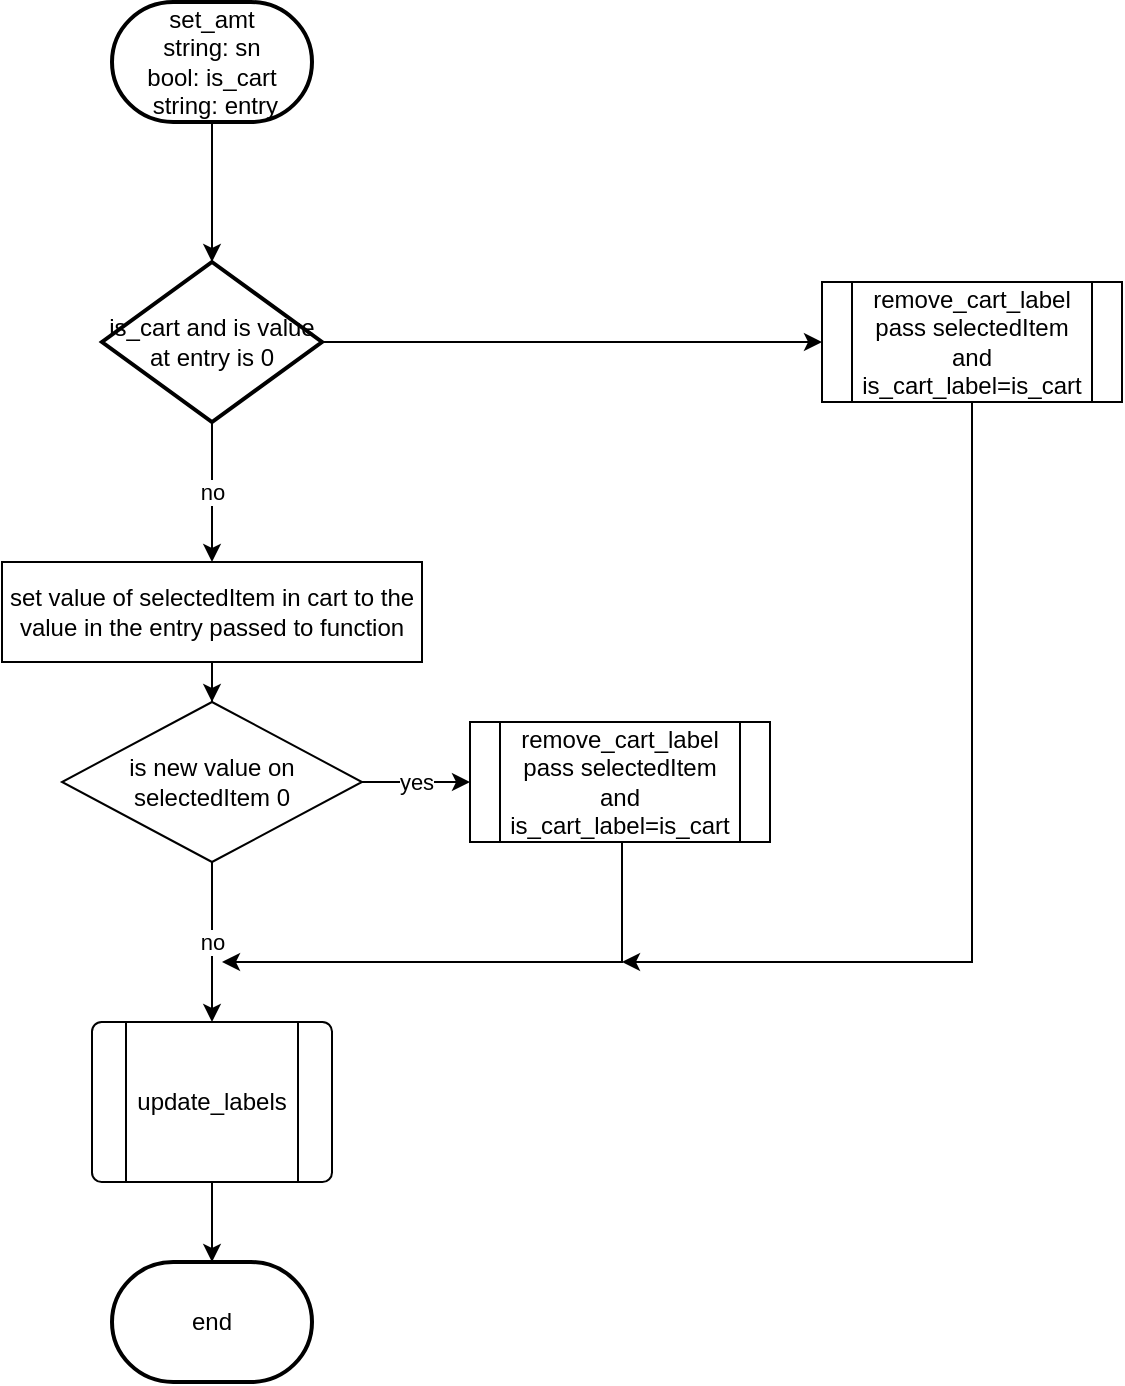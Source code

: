 <mxfile version="24.7.6">
  <diagram id="C5RBs43oDa-KdzZeNtuy" name="Page-1">
    <mxGraphModel dx="1050" dy="577" grid="1" gridSize="10" guides="1" tooltips="1" connect="1" arrows="1" fold="1" page="1" pageScale="1" pageWidth="827" pageHeight="1169" math="0" shadow="0">
      <root>
        <mxCell id="WIyWlLk6GJQsqaUBKTNV-0" />
        <mxCell id="WIyWlLk6GJQsqaUBKTNV-1" parent="WIyWlLk6GJQsqaUBKTNV-0" />
        <mxCell id="K2FkjbjsF-SiQRzUByf0-9" value="" style="edgeStyle=orthogonalEdgeStyle;rounded=0;orthogonalLoop=1;jettySize=auto;html=1;" parent="WIyWlLk6GJQsqaUBKTNV-1" source="K2FkjbjsF-SiQRzUByf0-1" target="K2FkjbjsF-SiQRzUByf0-8" edge="1">
          <mxGeometry relative="1" as="geometry" />
        </mxCell>
        <mxCell id="K2FkjbjsF-SiQRzUByf0-1" value="set value of selectedItem in cart to the value in the entry passed to function" style="rounded=0;whiteSpace=wrap;html=1;" parent="WIyWlLk6GJQsqaUBKTNV-1" vertex="1">
          <mxGeometry x="30" y="290" width="210" height="50" as="geometry" />
        </mxCell>
        <mxCell id="03acqevZFBICOVOGmCOp-1" value="" style="edgeStyle=orthogonalEdgeStyle;rounded=0;orthogonalLoop=1;jettySize=auto;html=1;" edge="1" parent="WIyWlLk6GJQsqaUBKTNV-1" source="K2FkjbjsF-SiQRzUByf0-3" target="03acqevZFBICOVOGmCOp-0">
          <mxGeometry relative="1" as="geometry" />
        </mxCell>
        <mxCell id="K2FkjbjsF-SiQRzUByf0-3" value="&lt;div&gt;set_amt&lt;/div&gt;&lt;div&gt;string: sn&lt;/div&gt;&lt;div&gt;bool: is_cart&lt;/div&gt;&lt;div&gt;&amp;nbsp;string: entry&lt;br&gt;&lt;/div&gt;" style="strokeWidth=2;html=1;shape=mxgraph.flowchart.terminator;whiteSpace=wrap;" parent="WIyWlLk6GJQsqaUBKTNV-1" vertex="1">
          <mxGeometry x="85" y="10" width="100" height="60" as="geometry" />
        </mxCell>
        <mxCell id="K2FkjbjsF-SiQRzUByf0-4" value="end" style="strokeWidth=2;html=1;shape=mxgraph.flowchart.terminator;whiteSpace=wrap;" parent="WIyWlLk6GJQsqaUBKTNV-1" vertex="1">
          <mxGeometry x="85" y="640" width="100" height="60" as="geometry" />
        </mxCell>
        <object label="" id="K2FkjbjsF-SiQRzUByf0-5">
          <mxCell style="verticalLabelPosition=bottom;verticalAlign=top;html=1;shape=process;whiteSpace=wrap;rounded=1;size=0.14;arcSize=6;" parent="WIyWlLk6GJQsqaUBKTNV-1" vertex="1">
            <mxGeometry x="75" y="520" width="120" height="80" as="geometry" />
          </mxCell>
        </object>
        <mxCell id="K2FkjbjsF-SiQRzUByf0-6" value="update_labels" style="text;html=1;align=center;verticalAlign=middle;whiteSpace=wrap;rounded=0;" parent="WIyWlLk6GJQsqaUBKTNV-1" vertex="1">
          <mxGeometry x="105" y="545" width="60" height="30" as="geometry" />
        </mxCell>
        <mxCell id="K2FkjbjsF-SiQRzUByf0-7" style="edgeStyle=orthogonalEdgeStyle;rounded=0;orthogonalLoop=1;jettySize=auto;html=1;exitX=0.5;exitY=1;exitDx=0;exitDy=0;entryX=0.5;entryY=0;entryDx=0;entryDy=0;entryPerimeter=0;" parent="WIyWlLk6GJQsqaUBKTNV-1" source="K2FkjbjsF-SiQRzUByf0-5" target="K2FkjbjsF-SiQRzUByf0-4" edge="1">
          <mxGeometry relative="1" as="geometry" />
        </mxCell>
        <mxCell id="K2FkjbjsF-SiQRzUByf0-10" value="no" style="edgeStyle=orthogonalEdgeStyle;rounded=0;orthogonalLoop=1;jettySize=auto;html=1;entryX=0.5;entryY=0;entryDx=0;entryDy=0;" parent="WIyWlLk6GJQsqaUBKTNV-1" source="K2FkjbjsF-SiQRzUByf0-8" target="K2FkjbjsF-SiQRzUByf0-5" edge="1">
          <mxGeometry relative="1" as="geometry" />
        </mxCell>
        <mxCell id="K2FkjbjsF-SiQRzUByf0-12" value="yes" style="edgeStyle=orthogonalEdgeStyle;rounded=0;orthogonalLoop=1;jettySize=auto;html=1;" parent="WIyWlLk6GJQsqaUBKTNV-1" source="K2FkjbjsF-SiQRzUByf0-8" target="K2FkjbjsF-SiQRzUByf0-11" edge="1">
          <mxGeometry relative="1" as="geometry" />
        </mxCell>
        <mxCell id="K2FkjbjsF-SiQRzUByf0-8" value="is new value on selectedItem 0" style="rhombus;whiteSpace=wrap;html=1;" parent="WIyWlLk6GJQsqaUBKTNV-1" vertex="1">
          <mxGeometry x="60" y="360" width="150" height="80" as="geometry" />
        </mxCell>
        <mxCell id="K2FkjbjsF-SiQRzUByf0-13" style="edgeStyle=orthogonalEdgeStyle;rounded=0;orthogonalLoop=1;jettySize=auto;html=1;" parent="WIyWlLk6GJQsqaUBKTNV-1" source="K2FkjbjsF-SiQRzUByf0-11" edge="1">
          <mxGeometry relative="1" as="geometry">
            <mxPoint x="140" y="490" as="targetPoint" />
            <Array as="points">
              <mxPoint x="340" y="490" />
            </Array>
          </mxGeometry>
        </mxCell>
        <mxCell id="K2FkjbjsF-SiQRzUByf0-11" value="remove_cart_label pass selectedItem and is_cart_label=is_cart" style="shape=process;whiteSpace=wrap;html=1;backgroundOutline=1;" parent="WIyWlLk6GJQsqaUBKTNV-1" vertex="1">
          <mxGeometry x="264" y="370" width="150" height="60" as="geometry" />
        </mxCell>
        <mxCell id="03acqevZFBICOVOGmCOp-2" value="no" style="edgeStyle=orthogonalEdgeStyle;rounded=0;orthogonalLoop=1;jettySize=auto;html=1;" edge="1" parent="WIyWlLk6GJQsqaUBKTNV-1" source="03acqevZFBICOVOGmCOp-0" target="K2FkjbjsF-SiQRzUByf0-1">
          <mxGeometry relative="1" as="geometry" />
        </mxCell>
        <mxCell id="03acqevZFBICOVOGmCOp-4" style="edgeStyle=orthogonalEdgeStyle;rounded=0;orthogonalLoop=1;jettySize=auto;html=1;entryX=0;entryY=0.5;entryDx=0;entryDy=0;" edge="1" parent="WIyWlLk6GJQsqaUBKTNV-1" source="03acqevZFBICOVOGmCOp-0" target="03acqevZFBICOVOGmCOp-3">
          <mxGeometry relative="1" as="geometry" />
        </mxCell>
        <mxCell id="03acqevZFBICOVOGmCOp-0" value="is_cart and is value at entry is 0" style="rhombus;whiteSpace=wrap;html=1;strokeWidth=2;" vertex="1" parent="WIyWlLk6GJQsqaUBKTNV-1">
          <mxGeometry x="80" y="140" width="110" height="80" as="geometry" />
        </mxCell>
        <mxCell id="03acqevZFBICOVOGmCOp-5" style="edgeStyle=orthogonalEdgeStyle;rounded=0;orthogonalLoop=1;jettySize=auto;html=1;" edge="1" parent="WIyWlLk6GJQsqaUBKTNV-1" source="03acqevZFBICOVOGmCOp-3">
          <mxGeometry relative="1" as="geometry">
            <mxPoint x="340" y="490" as="targetPoint" />
            <Array as="points">
              <mxPoint x="515" y="490" />
            </Array>
          </mxGeometry>
        </mxCell>
        <mxCell id="03acqevZFBICOVOGmCOp-3" value="remove_cart_label pass selectedItem and is_cart_label=is_cart" style="shape=process;whiteSpace=wrap;html=1;backgroundOutline=1;" vertex="1" parent="WIyWlLk6GJQsqaUBKTNV-1">
          <mxGeometry x="440" y="150" width="150" height="60" as="geometry" />
        </mxCell>
      </root>
    </mxGraphModel>
  </diagram>
</mxfile>

